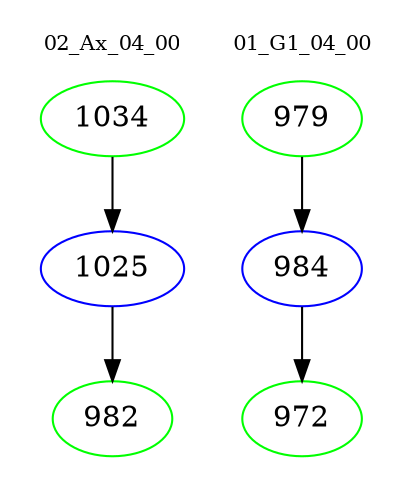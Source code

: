 digraph{
subgraph cluster_0 {
color = white
label = "02_Ax_04_00";
fontsize=10;
T0_1034 [label="1034", color="green"]
T0_1034 -> T0_1025 [color="black"]
T0_1025 [label="1025", color="blue"]
T0_1025 -> T0_982 [color="black"]
T0_982 [label="982", color="green"]
}
subgraph cluster_1 {
color = white
label = "01_G1_04_00";
fontsize=10;
T1_979 [label="979", color="green"]
T1_979 -> T1_984 [color="black"]
T1_984 [label="984", color="blue"]
T1_984 -> T1_972 [color="black"]
T1_972 [label="972", color="green"]
}
}
